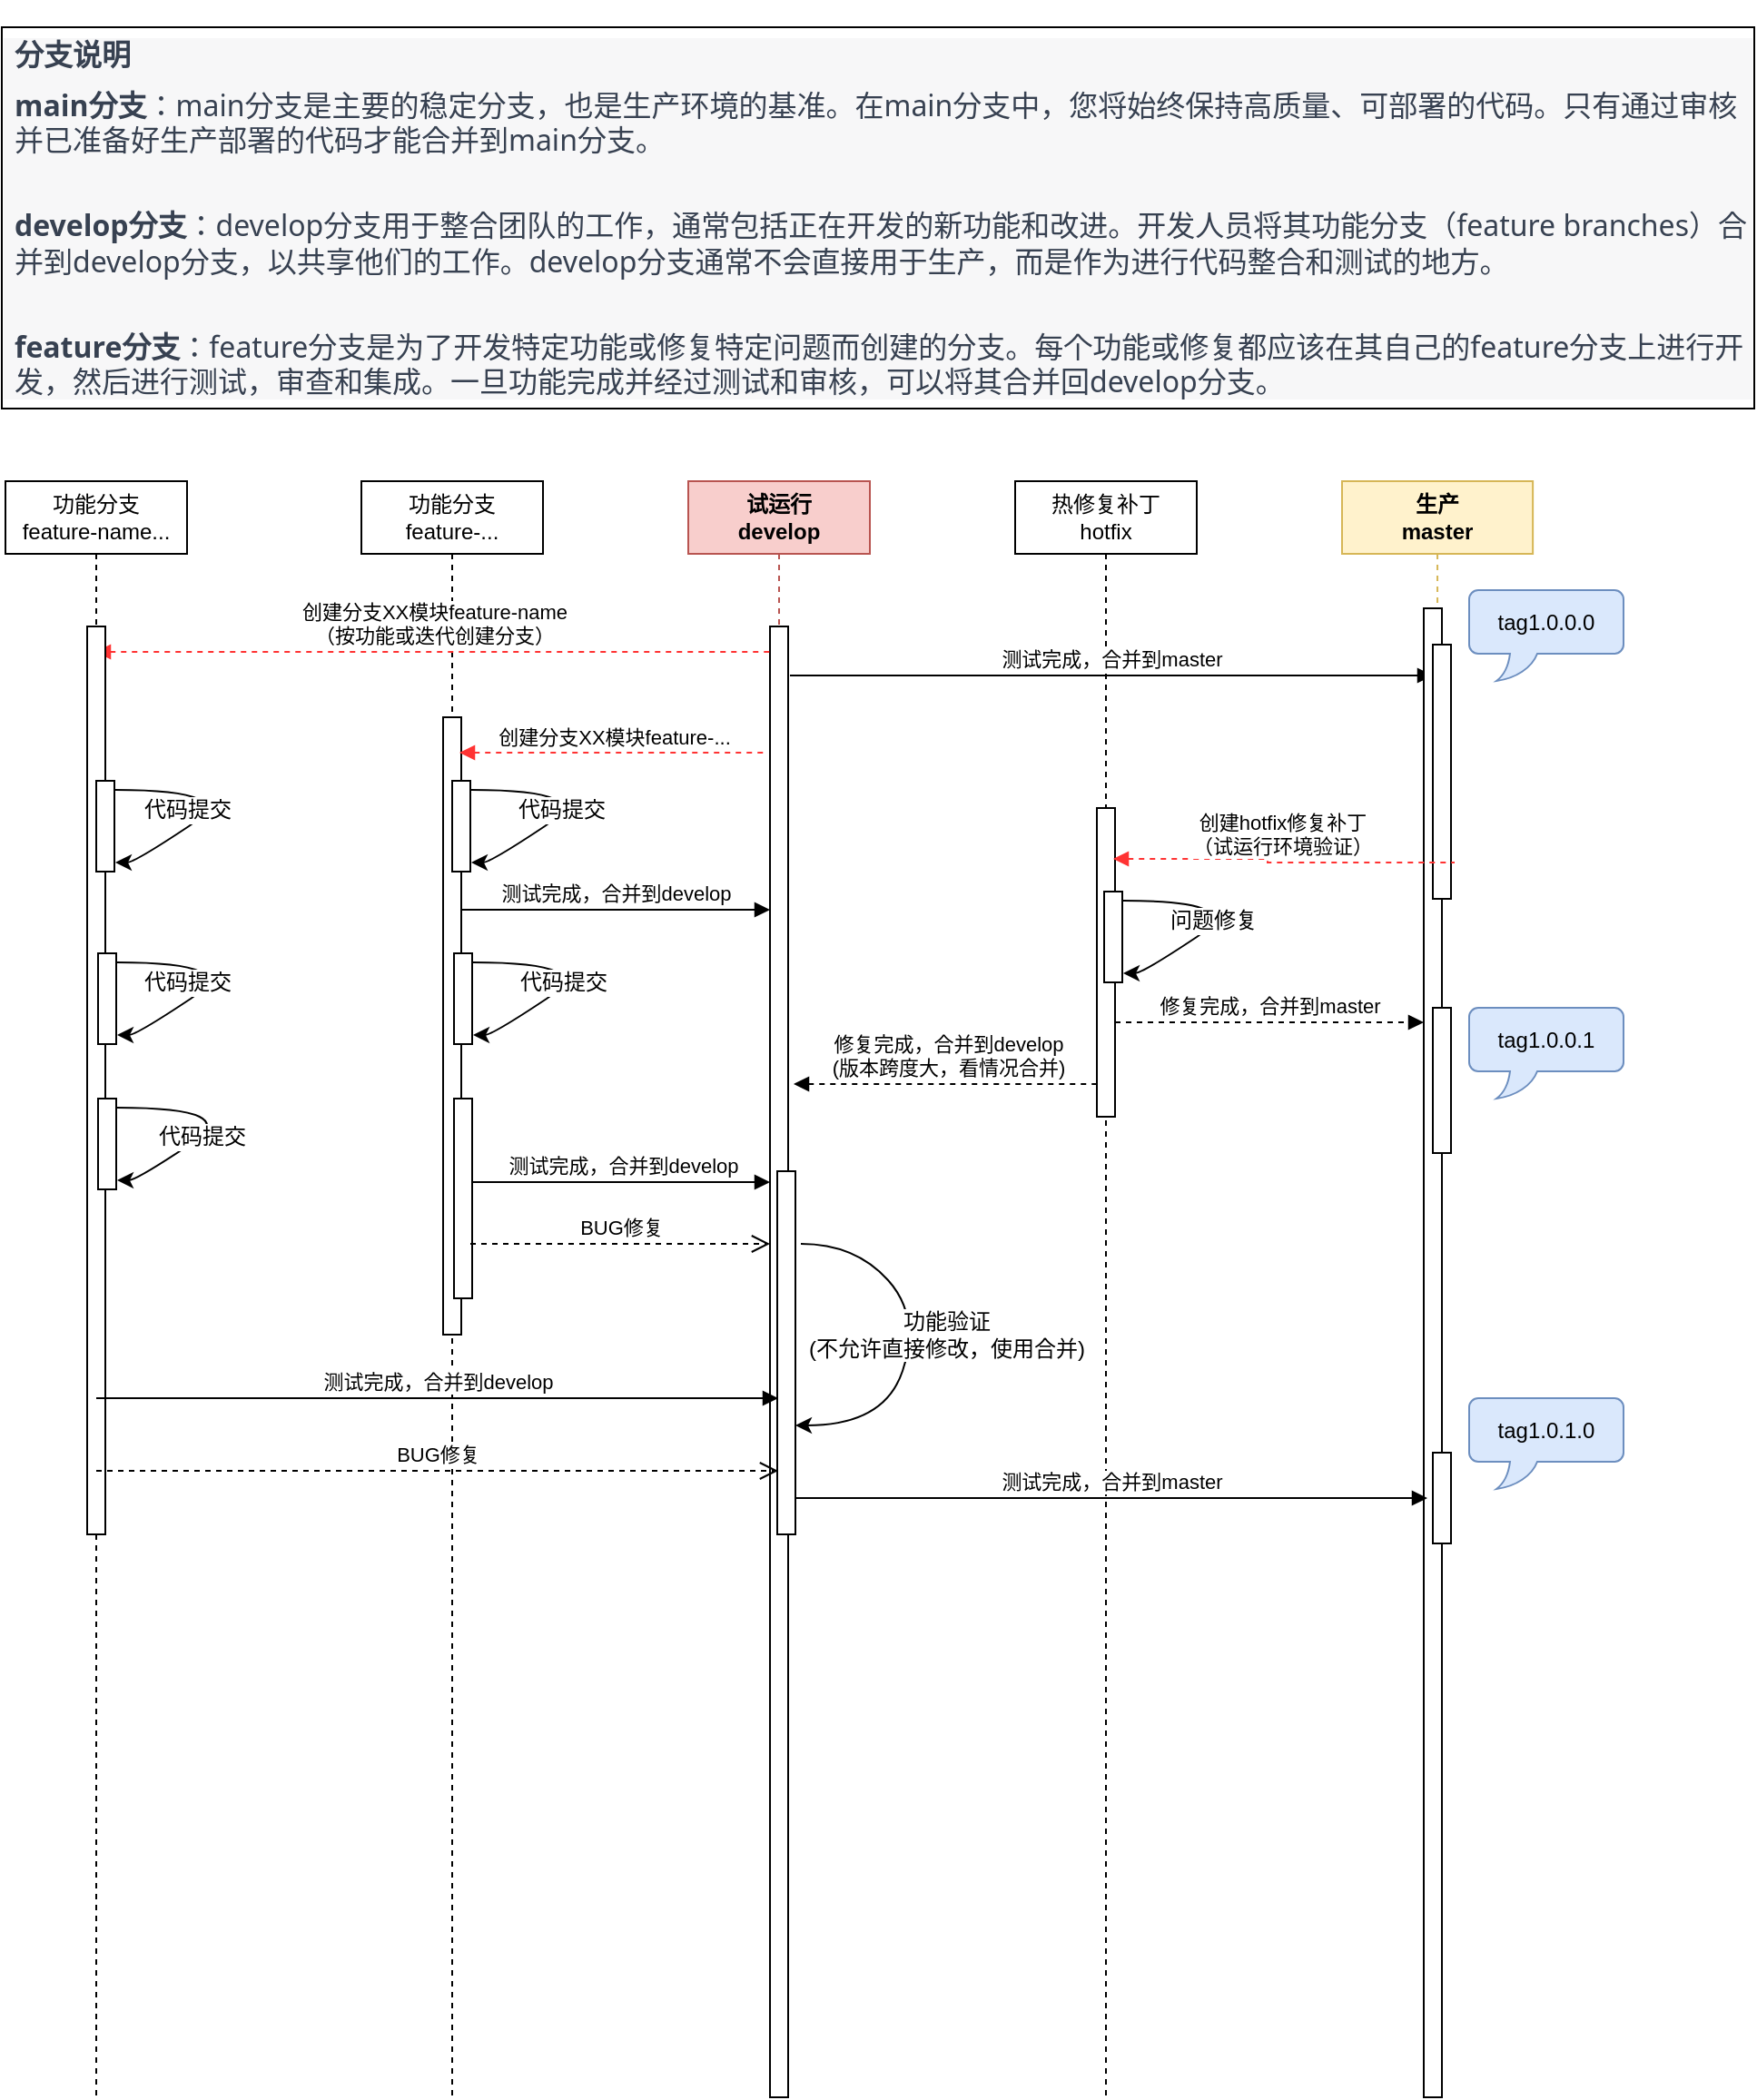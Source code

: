 <mxfile version="21.7.4" type="github">
  <diagram name="第 1 页" id="_E1_B4NnV857_4SNeRNT">
    <mxGraphModel dx="1661" dy="2303" grid="1" gridSize="10" guides="1" tooltips="1" connect="1" arrows="1" fold="1" page="1" pageScale="1" pageWidth="827" pageHeight="1169" math="0" shadow="0">
      <root>
        <mxCell id="0" />
        <mxCell id="1" parent="0" />
        <mxCell id="tiI2DZFde3NhL8ovrC6l-1" value="功能分支&lt;br&gt;feature-..." style="shape=umlLifeline;perimeter=lifelinePerimeter;whiteSpace=wrap;html=1;container=0;dropTarget=0;collapsible=0;recursiveResize=0;outlineConnect=0;portConstraint=eastwest;newEdgeStyle={&quot;edgeStyle&quot;:&quot;elbowEdgeStyle&quot;,&quot;elbow&quot;:&quot;vertical&quot;,&quot;curved&quot;:0,&quot;rounded&quot;:0};" vertex="1" parent="1">
          <mxGeometry x="238" y="40" width="100" height="890" as="geometry" />
        </mxCell>
        <mxCell id="tiI2DZFde3NhL8ovrC6l-11" value="" style="html=1;points=[];perimeter=orthogonalPerimeter;outlineConnect=0;targetShapes=umlLifeline;portConstraint=eastwest;newEdgeStyle={&quot;edgeStyle&quot;:&quot;elbowEdgeStyle&quot;,&quot;elbow&quot;:&quot;vertical&quot;,&quot;curved&quot;:0,&quot;rounded&quot;:0};" vertex="1" parent="tiI2DZFde3NhL8ovrC6l-1">
          <mxGeometry x="45" y="130" width="10" height="340" as="geometry" />
        </mxCell>
        <mxCell id="tiI2DZFde3NhL8ovrC6l-46" value="" style="curved=1;endArrow=classic;html=1;rounded=0;fontFamily=Helvetica;fontSize=12;fontColor=default;" edge="1" parent="tiI2DZFde3NhL8ovrC6l-1">
          <mxGeometry width="50" height="50" relative="1" as="geometry">
            <mxPoint x="61.5" y="265" as="sourcePoint" />
            <mxPoint x="61.5" y="305" as="targetPoint" />
            <Array as="points">
              <mxPoint x="132" y="265" />
              <mxPoint x="72" y="305" />
            </Array>
          </mxGeometry>
        </mxCell>
        <mxCell id="tiI2DZFde3NhL8ovrC6l-47" value="代码提交" style="edgeLabel;html=1;align=center;verticalAlign=middle;resizable=0;points=[];fontSize=12;fontFamily=Helvetica;fontColor=default;" vertex="1" connectable="0" parent="tiI2DZFde3NhL8ovrC6l-46">
          <mxGeometry x="0.221" y="-4" relative="1" as="geometry">
            <mxPoint y="1" as="offset" />
          </mxGeometry>
        </mxCell>
        <mxCell id="tiI2DZFde3NhL8ovrC6l-48" value="" style="html=1;points=[];perimeter=orthogonalPerimeter;outlineConnect=0;targetShapes=umlLifeline;portConstraint=eastwest;newEdgeStyle={&quot;edgeStyle&quot;:&quot;elbowEdgeStyle&quot;,&quot;elbow&quot;:&quot;vertical&quot;,&quot;curved&quot;:0,&quot;rounded&quot;:0};" vertex="1" parent="tiI2DZFde3NhL8ovrC6l-1">
          <mxGeometry x="51" y="260" width="10" height="50" as="geometry" />
        </mxCell>
        <mxCell id="tiI2DZFde3NhL8ovrC6l-54" value="" style="html=1;points=[];perimeter=orthogonalPerimeter;outlineConnect=0;targetShapes=umlLifeline;portConstraint=eastwest;newEdgeStyle={&quot;edgeStyle&quot;:&quot;elbowEdgeStyle&quot;,&quot;elbow&quot;:&quot;vertical&quot;,&quot;curved&quot;:0,&quot;rounded&quot;:0};" vertex="1" parent="tiI2DZFde3NhL8ovrC6l-1">
          <mxGeometry x="51" y="340" width="10" height="110" as="geometry" />
        </mxCell>
        <mxCell id="tiI2DZFde3NhL8ovrC6l-5" value="&lt;b&gt;试运行&lt;br&gt;develop&lt;/b&gt;" style="shape=umlLifeline;perimeter=lifelinePerimeter;whiteSpace=wrap;html=1;container=0;dropTarget=0;collapsible=0;recursiveResize=0;outlineConnect=0;portConstraint=eastwest;newEdgeStyle={&quot;edgeStyle&quot;:&quot;elbowEdgeStyle&quot;,&quot;elbow&quot;:&quot;vertical&quot;,&quot;curved&quot;:0,&quot;rounded&quot;:0};fillColor=#f8cecc;strokeColor=#b85450;" vertex="1" parent="1">
          <mxGeometry x="418" y="40" width="100" height="890" as="geometry" />
        </mxCell>
        <mxCell id="tiI2DZFde3NhL8ovrC6l-6" value="" style="html=1;points=[];perimeter=orthogonalPerimeter;outlineConnect=0;targetShapes=umlLifeline;portConstraint=eastwest;newEdgeStyle={&quot;edgeStyle&quot;:&quot;elbowEdgeStyle&quot;,&quot;elbow&quot;:&quot;vertical&quot;,&quot;curved&quot;:0,&quot;rounded&quot;:0};" vertex="1" parent="tiI2DZFde3NhL8ovrC6l-5">
          <mxGeometry x="45" y="80" width="10" height="810" as="geometry" />
        </mxCell>
        <mxCell id="tiI2DZFde3NhL8ovrC6l-58" value="" style="html=1;points=[];perimeter=orthogonalPerimeter;outlineConnect=0;targetShapes=umlLifeline;portConstraint=eastwest;newEdgeStyle={&quot;edgeStyle&quot;:&quot;elbowEdgeStyle&quot;,&quot;elbow&quot;:&quot;vertical&quot;,&quot;curved&quot;:0,&quot;rounded&quot;:0};" vertex="1" parent="tiI2DZFde3NhL8ovrC6l-5">
          <mxGeometry x="49" y="380" width="10" height="200" as="geometry" />
        </mxCell>
        <mxCell id="tiI2DZFde3NhL8ovrC6l-56" value="" style="curved=1;endArrow=classic;html=1;rounded=0;fontFamily=Helvetica;fontSize=12;fontColor=default;" edge="1" parent="tiI2DZFde3NhL8ovrC6l-5" target="tiI2DZFde3NhL8ovrC6l-58">
          <mxGeometry width="50" height="50" relative="1" as="geometry">
            <mxPoint x="62" y="420" as="sourcePoint" />
            <mxPoint x="57.5" y="520" as="targetPoint" />
            <Array as="points">
              <mxPoint x="92" y="420" />
              <mxPoint x="128" y="460" />
              <mxPoint x="108" y="520" />
            </Array>
          </mxGeometry>
        </mxCell>
        <mxCell id="tiI2DZFde3NhL8ovrC6l-57" value="功能验证&lt;br&gt;(不允许直接修改，使用合并)" style="edgeLabel;html=1;align=center;verticalAlign=middle;resizable=0;points=[];fontSize=12;fontFamily=Helvetica;fontColor=default;" vertex="1" connectable="0" parent="tiI2DZFde3NhL8ovrC6l-56">
          <mxGeometry x="0.221" y="-4" relative="1" as="geometry">
            <mxPoint x="29" y="-23" as="offset" />
          </mxGeometry>
        </mxCell>
        <mxCell id="tiI2DZFde3NhL8ovrC6l-7" value="创建分支XX模块feature-name&lt;br&gt;（按功能或迭代创建分支）" style="html=1;verticalAlign=bottom;endArrow=none;edgeStyle=elbowEdgeStyle;elbow=horizontal;curved=0;rounded=0;startArrow=block;startFill=1;endFill=0;dashed=1;strokeColor=#FF3333;" edge="1" parent="1">
          <mxGeometry relative="1" as="geometry">
            <mxPoint x="91.5" y="134" as="sourcePoint" />
            <Array as="points">
              <mxPoint x="302" y="134" />
            </Array>
            <mxPoint x="463" y="134" as="targetPoint" />
          </mxGeometry>
        </mxCell>
        <mxCell id="tiI2DZFde3NhL8ovrC6l-12" value="创建分支XX模块feature-..." style="html=1;verticalAlign=bottom;endArrow=none;edgeStyle=elbowEdgeStyle;elbow=horizontal;curved=0;rounded=0;startArrow=block;startFill=1;endFill=0;dashed=1;strokeColor=#FF3333;" edge="1" parent="1">
          <mxGeometry relative="1" as="geometry">
            <mxPoint x="292" y="189.5" as="sourcePoint" />
            <Array as="points">
              <mxPoint x="377" y="189.5" />
            </Array>
            <mxPoint x="462" y="189.5" as="targetPoint" />
          </mxGeometry>
        </mxCell>
        <mxCell id="tiI2DZFde3NhL8ovrC6l-13" value="热修复补丁&lt;br&gt;hotfix" style="shape=umlLifeline;perimeter=lifelinePerimeter;whiteSpace=wrap;html=1;container=0;dropTarget=0;collapsible=0;recursiveResize=0;outlineConnect=0;portConstraint=eastwest;newEdgeStyle={&quot;edgeStyle&quot;:&quot;elbowEdgeStyle&quot;,&quot;elbow&quot;:&quot;vertical&quot;,&quot;curved&quot;:0,&quot;rounded&quot;:0};" vertex="1" parent="1">
          <mxGeometry x="598" y="40" width="100" height="890" as="geometry" />
        </mxCell>
        <mxCell id="tiI2DZFde3NhL8ovrC6l-14" value="" style="html=1;points=[];perimeter=orthogonalPerimeter;outlineConnect=0;targetShapes=umlLifeline;portConstraint=eastwest;newEdgeStyle={&quot;edgeStyle&quot;:&quot;elbowEdgeStyle&quot;,&quot;elbow&quot;:&quot;vertical&quot;,&quot;curved&quot;:0,&quot;rounded&quot;:0};" vertex="1" parent="tiI2DZFde3NhL8ovrC6l-13">
          <mxGeometry x="45" y="180" width="10" height="170" as="geometry" />
        </mxCell>
        <mxCell id="tiI2DZFde3NhL8ovrC6l-31" value="" style="curved=1;endArrow=classic;html=1;rounded=0;fontFamily=Helvetica;fontSize=12;fontColor=default;" edge="1" parent="tiI2DZFde3NhL8ovrC6l-13">
          <mxGeometry width="50" height="50" relative="1" as="geometry">
            <mxPoint x="59.5" y="231" as="sourcePoint" />
            <mxPoint x="59.5" y="271" as="targetPoint" />
            <Array as="points">
              <mxPoint x="130" y="231" />
              <mxPoint x="70" y="271" />
            </Array>
          </mxGeometry>
        </mxCell>
        <mxCell id="tiI2DZFde3NhL8ovrC6l-32" value="问题修复" style="edgeLabel;html=1;align=center;verticalAlign=middle;resizable=0;points=[];fontSize=12;fontFamily=Helvetica;fontColor=default;" vertex="1" connectable="0" parent="tiI2DZFde3NhL8ovrC6l-31">
          <mxGeometry x="0.221" y="-4" relative="1" as="geometry">
            <mxPoint y="1" as="offset" />
          </mxGeometry>
        </mxCell>
        <mxCell id="tiI2DZFde3NhL8ovrC6l-33" value="" style="html=1;points=[];perimeter=orthogonalPerimeter;outlineConnect=0;targetShapes=umlLifeline;portConstraint=eastwest;newEdgeStyle={&quot;edgeStyle&quot;:&quot;elbowEdgeStyle&quot;,&quot;elbow&quot;:&quot;vertical&quot;,&quot;curved&quot;:0,&quot;rounded&quot;:0};" vertex="1" parent="tiI2DZFde3NhL8ovrC6l-13">
          <mxGeometry x="49" y="226" width="10" height="50" as="geometry" />
        </mxCell>
        <mxCell id="tiI2DZFde3NhL8ovrC6l-20" value="" style="curved=1;endArrow=classic;html=1;rounded=0;fontFamily=Helvetica;fontSize=12;fontColor=default;" edge="1" parent="1">
          <mxGeometry width="50" height="50" relative="1" as="geometry">
            <mxPoint x="298.5" y="210" as="sourcePoint" />
            <mxPoint x="298.5" y="250" as="targetPoint" />
            <Array as="points">
              <mxPoint x="369" y="210" />
              <mxPoint x="309" y="250" />
            </Array>
          </mxGeometry>
        </mxCell>
        <mxCell id="tiI2DZFde3NhL8ovrC6l-21" value="代码提交" style="edgeLabel;html=1;align=center;verticalAlign=middle;resizable=0;points=[];fontSize=12;fontFamily=Helvetica;fontColor=default;" vertex="1" connectable="0" parent="tiI2DZFde3NhL8ovrC6l-20">
          <mxGeometry x="0.221" y="-4" relative="1" as="geometry">
            <mxPoint y="1" as="offset" />
          </mxGeometry>
        </mxCell>
        <mxCell id="tiI2DZFde3NhL8ovrC6l-22" value="测试完成，合并到develop" style="html=1;verticalAlign=bottom;endArrow=block;edgeStyle=elbowEdgeStyle;elbow=vertical;curved=0;rounded=0;" edge="1" parent="1">
          <mxGeometry relative="1" as="geometry">
            <mxPoint x="293" y="276" as="sourcePoint" />
            <Array as="points">
              <mxPoint x="378" y="276" />
            </Array>
            <mxPoint x="463" y="276" as="targetPoint" />
          </mxGeometry>
        </mxCell>
        <mxCell id="tiI2DZFde3NhL8ovrC6l-26" value="测试完成，合并到master" style="html=1;verticalAlign=bottom;endArrow=block;edgeStyle=elbowEdgeStyle;elbow=vertical;curved=0;rounded=0;" edge="1" parent="1" target="tiI2DZFde3NhL8ovrC6l-40">
          <mxGeometry relative="1" as="geometry">
            <mxPoint x="474" y="147" as="sourcePoint" />
            <Array as="points" />
            <mxPoint x="816.03" y="147" as="targetPoint" />
          </mxGeometry>
        </mxCell>
        <mxCell id="tiI2DZFde3NhL8ovrC6l-27" value="" style="html=1;points=[];perimeter=orthogonalPerimeter;outlineConnect=0;targetShapes=umlLifeline;portConstraint=eastwest;newEdgeStyle={&quot;edgeStyle&quot;:&quot;elbowEdgeStyle&quot;,&quot;elbow&quot;:&quot;vertical&quot;,&quot;curved&quot;:0,&quot;rounded&quot;:0};" vertex="1" parent="1">
          <mxGeometry x="288" y="205" width="10" height="50" as="geometry" />
        </mxCell>
        <mxCell id="tiI2DZFde3NhL8ovrC6l-28" value="&lt;b&gt;生产&lt;br&gt;master&lt;/b&gt;" style="shape=umlLifeline;perimeter=lifelinePerimeter;whiteSpace=wrap;html=1;container=0;dropTarget=0;collapsible=0;recursiveResize=0;outlineConnect=0;portConstraint=eastwest;newEdgeStyle={&quot;edgeStyle&quot;:&quot;elbowEdgeStyle&quot;,&quot;elbow&quot;:&quot;vertical&quot;,&quot;curved&quot;:0,&quot;rounded&quot;:0};fillColor=#fff2cc;strokeColor=#d6b656;" vertex="1" parent="1">
          <mxGeometry x="778" y="40" width="105.06" height="890" as="geometry" />
        </mxCell>
        <mxCell id="tiI2DZFde3NhL8ovrC6l-29" value="" style="html=1;points=[];perimeter=orthogonalPerimeter;outlineConnect=0;targetShapes=umlLifeline;portConstraint=eastwest;newEdgeStyle={&quot;edgeStyle&quot;:&quot;elbowEdgeStyle&quot;,&quot;elbow&quot;:&quot;vertical&quot;,&quot;curved&quot;:0,&quot;rounded&quot;:0};" vertex="1" parent="tiI2DZFde3NhL8ovrC6l-28">
          <mxGeometry x="45" y="70" width="10" height="820" as="geometry" />
        </mxCell>
        <mxCell id="tiI2DZFde3NhL8ovrC6l-37" value="" style="html=1;points=[];perimeter=orthogonalPerimeter;outlineConnect=0;targetShapes=umlLifeline;portConstraint=eastwest;newEdgeStyle={&quot;edgeStyle&quot;:&quot;elbowEdgeStyle&quot;,&quot;elbow&quot;:&quot;vertical&quot;,&quot;curved&quot;:0,&quot;rounded&quot;:0};" vertex="1" parent="tiI2DZFde3NhL8ovrC6l-28">
          <mxGeometry x="50" y="290" width="10" height="80" as="geometry" />
        </mxCell>
        <mxCell id="tiI2DZFde3NhL8ovrC6l-40" value="" style="html=1;points=[];perimeter=orthogonalPerimeter;outlineConnect=0;targetShapes=umlLifeline;portConstraint=eastwest;newEdgeStyle={&quot;edgeStyle&quot;:&quot;elbowEdgeStyle&quot;,&quot;elbow&quot;:&quot;vertical&quot;,&quot;curved&quot;:0,&quot;rounded&quot;:0};" vertex="1" parent="tiI2DZFde3NhL8ovrC6l-28">
          <mxGeometry x="50" y="90" width="10" height="140" as="geometry" />
        </mxCell>
        <mxCell id="tiI2DZFde3NhL8ovrC6l-30" value="创建hotfix修复补丁&lt;br&gt;（试运行环境验证）" style="html=1;verticalAlign=bottom;endArrow=none;edgeStyle=elbowEdgeStyle;elbow=horizontal;curved=0;rounded=0;startArrow=block;startFill=1;endFill=0;dashed=1;strokeColor=#FF3333;entryX=1.2;entryY=0.857;entryDx=0;entryDy=0;entryPerimeter=0;" edge="1" parent="1" target="tiI2DZFde3NhL8ovrC6l-40">
          <mxGeometry relative="1" as="geometry">
            <mxPoint x="652" y="248" as="sourcePoint" />
            <Array as="points">
              <mxPoint x="737" y="248" />
            </Array>
            <mxPoint x="822" y="248" as="targetPoint" />
          </mxGeometry>
        </mxCell>
        <mxCell id="tiI2DZFde3NhL8ovrC6l-34" value="修复完成，合并到master" style="html=1;verticalAlign=bottom;endArrow=block;edgeStyle=elbowEdgeStyle;elbow=vertical;curved=0;rounded=0;dashed=1;" edge="1" parent="1">
          <mxGeometry relative="1" as="geometry">
            <mxPoint x="653" y="338" as="sourcePoint" />
            <Array as="points">
              <mxPoint x="738" y="338" />
            </Array>
            <mxPoint x="823" y="338" as="targetPoint" />
          </mxGeometry>
        </mxCell>
        <mxCell id="tiI2DZFde3NhL8ovrC6l-35" value="修复完成，合并到develop&lt;br&gt;(版本跨度大，看情况合并)" style="html=1;verticalAlign=bottom;endArrow=none;edgeStyle=elbowEdgeStyle;elbow=horizontal;curved=0;rounded=0;startArrow=block;startFill=1;endFill=0;dashed=1;" edge="1" parent="1">
          <mxGeometry relative="1" as="geometry">
            <mxPoint x="476" y="372" as="sourcePoint" />
            <Array as="points">
              <mxPoint x="561" y="372" />
            </Array>
            <mxPoint x="646" y="372" as="targetPoint" />
          </mxGeometry>
        </mxCell>
        <mxCell id="tiI2DZFde3NhL8ovrC6l-44" value="tag1.0.0.1" style="whiteSpace=wrap;html=1;shape=mxgraph.basic.roundRectCallout;dx=30;dy=15;size=5;boundedLbl=1;fontFamily=Helvetica;fontSize=12;fillColor=#dae8fc;strokeColor=#6c8ebf;" vertex="1" parent="1">
          <mxGeometry x="848" y="330" width="85" height="50" as="geometry" />
        </mxCell>
        <mxCell id="tiI2DZFde3NhL8ovrC6l-45" value="tag1.0.0.0" style="whiteSpace=wrap;html=1;shape=mxgraph.basic.roundRectCallout;dx=30;dy=15;size=5;boundedLbl=1;fontFamily=Helvetica;fontSize=12;fillColor=#dae8fc;strokeColor=#6c8ebf;" vertex="1" parent="1">
          <mxGeometry x="848" y="100" width="85" height="50" as="geometry" />
        </mxCell>
        <mxCell id="tiI2DZFde3NhL8ovrC6l-55" value="测试完成，合并到develop" style="html=1;verticalAlign=bottom;endArrow=block;edgeStyle=elbowEdgeStyle;elbow=vertical;curved=0;rounded=0;" edge="1" parent="1" source="tiI2DZFde3NhL8ovrC6l-54">
          <mxGeometry relative="1" as="geometry">
            <mxPoint x="320" y="430" as="sourcePoint" />
            <Array as="points">
              <mxPoint x="300" y="426" />
            </Array>
            <mxPoint x="463" y="425.5" as="targetPoint" />
          </mxGeometry>
        </mxCell>
        <mxCell id="tiI2DZFde3NhL8ovrC6l-62" value="测试完成，合并到master" style="html=1;verticalAlign=bottom;endArrow=block;edgeStyle=elbowEdgeStyle;elbow=vertical;curved=0;rounded=0;" edge="1" parent="1" source="tiI2DZFde3NhL8ovrC6l-58">
          <mxGeometry relative="1" as="geometry">
            <mxPoint x="488" y="600" as="sourcePoint" />
            <Array as="points" />
            <mxPoint x="825" y="600" as="targetPoint" />
          </mxGeometry>
        </mxCell>
        <mxCell id="tiI2DZFde3NhL8ovrC6l-63" value="" style="html=1;points=[];perimeter=orthogonalPerimeter;outlineConnect=0;targetShapes=umlLifeline;portConstraint=eastwest;newEdgeStyle={&quot;edgeStyle&quot;:&quot;elbowEdgeStyle&quot;,&quot;elbow&quot;:&quot;vertical&quot;,&quot;curved&quot;:0,&quot;rounded&quot;:0};" vertex="1" parent="1">
          <mxGeometry x="828" y="575" width="10" height="50" as="geometry" />
        </mxCell>
        <mxCell id="tiI2DZFde3NhL8ovrC6l-64" value="tag1.0.1.0" style="whiteSpace=wrap;html=1;shape=mxgraph.basic.roundRectCallout;dx=30;dy=15;size=5;boundedLbl=1;fontFamily=Helvetica;fontSize=12;fillColor=#dae8fc;strokeColor=#6c8ebf;" vertex="1" parent="1">
          <mxGeometry x="848" y="545" width="85" height="50" as="geometry" />
        </mxCell>
        <mxCell id="tiI2DZFde3NhL8ovrC6l-65" value="功能分支&lt;br&gt;feature-name..." style="shape=umlLifeline;perimeter=lifelinePerimeter;whiteSpace=wrap;html=1;container=0;dropTarget=0;collapsible=0;recursiveResize=0;outlineConnect=0;portConstraint=eastwest;newEdgeStyle={&quot;edgeStyle&quot;:&quot;elbowEdgeStyle&quot;,&quot;elbow&quot;:&quot;vertical&quot;,&quot;curved&quot;:0,&quot;rounded&quot;:0};" vertex="1" parent="1">
          <mxGeometry x="42" y="40" width="100" height="890" as="geometry" />
        </mxCell>
        <mxCell id="tiI2DZFde3NhL8ovrC6l-67" value="" style="html=1;points=[];perimeter=orthogonalPerimeter;outlineConnect=0;targetShapes=umlLifeline;portConstraint=eastwest;newEdgeStyle={&quot;edgeStyle&quot;:&quot;elbowEdgeStyle&quot;,&quot;elbow&quot;:&quot;vertical&quot;,&quot;curved&quot;:0,&quot;rounded&quot;:0};" vertex="1" parent="tiI2DZFde3NhL8ovrC6l-65">
          <mxGeometry x="45" y="80" width="10" height="500" as="geometry" />
        </mxCell>
        <mxCell id="tiI2DZFde3NhL8ovrC6l-68" value="" style="curved=1;endArrow=classic;html=1;rounded=0;fontFamily=Helvetica;fontSize=12;fontColor=default;" edge="1" parent="tiI2DZFde3NhL8ovrC6l-65">
          <mxGeometry width="50" height="50" relative="1" as="geometry">
            <mxPoint x="61.5" y="265" as="sourcePoint" />
            <mxPoint x="61.5" y="305" as="targetPoint" />
            <Array as="points">
              <mxPoint x="132" y="265" />
              <mxPoint x="72" y="305" />
            </Array>
          </mxGeometry>
        </mxCell>
        <mxCell id="tiI2DZFde3NhL8ovrC6l-69" value="代码提交" style="edgeLabel;html=1;align=center;verticalAlign=middle;resizable=0;points=[];fontSize=12;fontFamily=Helvetica;fontColor=default;" vertex="1" connectable="0" parent="tiI2DZFde3NhL8ovrC6l-68">
          <mxGeometry x="0.221" y="-4" relative="1" as="geometry">
            <mxPoint x="-11" y="1" as="offset" />
          </mxGeometry>
        </mxCell>
        <mxCell id="tiI2DZFde3NhL8ovrC6l-70" value="" style="html=1;points=[];perimeter=orthogonalPerimeter;outlineConnect=0;targetShapes=umlLifeline;portConstraint=eastwest;newEdgeStyle={&quot;edgeStyle&quot;:&quot;elbowEdgeStyle&quot;,&quot;elbow&quot;:&quot;vertical&quot;,&quot;curved&quot;:0,&quot;rounded&quot;:0};" vertex="1" parent="tiI2DZFde3NhL8ovrC6l-65">
          <mxGeometry x="51" y="260" width="10" height="50" as="geometry" />
        </mxCell>
        <mxCell id="tiI2DZFde3NhL8ovrC6l-71" value="" style="curved=1;endArrow=classic;html=1;rounded=0;fontFamily=Helvetica;fontSize=12;fontColor=default;" edge="1" parent="tiI2DZFde3NhL8ovrC6l-65">
          <mxGeometry width="50" height="50" relative="1" as="geometry">
            <mxPoint x="61.5" y="345" as="sourcePoint" />
            <mxPoint x="61.5" y="385" as="targetPoint" />
            <Array as="points">
              <mxPoint x="132" y="345" />
              <mxPoint x="72" y="385" />
            </Array>
          </mxGeometry>
        </mxCell>
        <mxCell id="tiI2DZFde3NhL8ovrC6l-72" value="代码提交" style="edgeLabel;html=1;align=center;verticalAlign=middle;resizable=0;points=[];fontSize=12;fontFamily=Helvetica;fontColor=default;" vertex="1" connectable="0" parent="tiI2DZFde3NhL8ovrC6l-71">
          <mxGeometry x="0.221" y="-4" relative="1" as="geometry">
            <mxPoint x="-3" y="6" as="offset" />
          </mxGeometry>
        </mxCell>
        <mxCell id="tiI2DZFde3NhL8ovrC6l-73" value="" style="html=1;points=[];perimeter=orthogonalPerimeter;outlineConnect=0;targetShapes=umlLifeline;portConstraint=eastwest;newEdgeStyle={&quot;edgeStyle&quot;:&quot;elbowEdgeStyle&quot;,&quot;elbow&quot;:&quot;vertical&quot;,&quot;curved&quot;:0,&quot;rounded&quot;:0};" vertex="1" parent="tiI2DZFde3NhL8ovrC6l-65">
          <mxGeometry x="51" y="340" width="10" height="50" as="geometry" />
        </mxCell>
        <mxCell id="tiI2DZFde3NhL8ovrC6l-74" value="" style="curved=1;endArrow=classic;html=1;rounded=0;fontFamily=Helvetica;fontSize=12;fontColor=default;" edge="1" parent="1">
          <mxGeometry width="50" height="50" relative="1" as="geometry">
            <mxPoint x="102.5" y="210" as="sourcePoint" />
            <mxPoint x="102.5" y="250" as="targetPoint" />
            <Array as="points">
              <mxPoint x="173" y="210" />
              <mxPoint x="113" y="250" />
            </Array>
          </mxGeometry>
        </mxCell>
        <mxCell id="tiI2DZFde3NhL8ovrC6l-75" value="代码提交" style="edgeLabel;html=1;align=center;verticalAlign=middle;resizable=0;points=[];fontSize=12;fontFamily=Helvetica;fontColor=default;" vertex="1" connectable="0" parent="tiI2DZFde3NhL8ovrC6l-74">
          <mxGeometry x="0.221" y="-4" relative="1" as="geometry">
            <mxPoint x="-10" y="1" as="offset" />
          </mxGeometry>
        </mxCell>
        <mxCell id="tiI2DZFde3NhL8ovrC6l-77" value="" style="html=1;points=[];perimeter=orthogonalPerimeter;outlineConnect=0;targetShapes=umlLifeline;portConstraint=eastwest;newEdgeStyle={&quot;edgeStyle&quot;:&quot;elbowEdgeStyle&quot;,&quot;elbow&quot;:&quot;vertical&quot;,&quot;curved&quot;:0,&quot;rounded&quot;:0};" vertex="1" parent="1">
          <mxGeometry x="92" y="205" width="10" height="50" as="geometry" />
        </mxCell>
        <mxCell id="tiI2DZFde3NhL8ovrC6l-78" value="测试完成，合并到develop" style="html=1;verticalAlign=bottom;endArrow=block;edgeStyle=elbowEdgeStyle;elbow=vertical;curved=0;rounded=0;" edge="1" parent="1" source="tiI2DZFde3NhL8ovrC6l-65" target="tiI2DZFde3NhL8ovrC6l-5">
          <mxGeometry relative="1" as="geometry">
            <mxPoint x="92" y="545" as="sourcePoint" />
            <Array as="points">
              <mxPoint x="177" y="545" />
            </Array>
            <mxPoint x="467.5" y="545" as="targetPoint" />
          </mxGeometry>
        </mxCell>
        <mxCell id="tiI2DZFde3NhL8ovrC6l-80" value="BUG修复" style="html=1;verticalAlign=bottom;endArrow=open;dashed=1;endSize=8;edgeStyle=elbowEdgeStyle;elbow=vertical;curved=0;rounded=0;" edge="1" parent="1">
          <mxGeometry relative="1" as="geometry">
            <mxPoint x="463" y="460" as="targetPoint" />
            <Array as="points">
              <mxPoint x="378" y="460" />
            </Array>
            <mxPoint x="298" y="460" as="sourcePoint" />
          </mxGeometry>
        </mxCell>
        <mxCell id="tiI2DZFde3NhL8ovrC6l-81" value="BUG修复" style="html=1;verticalAlign=bottom;endArrow=open;dashed=1;endSize=8;edgeStyle=elbowEdgeStyle;elbow=vertical;curved=0;rounded=0;" edge="1" parent="1" target="tiI2DZFde3NhL8ovrC6l-5">
          <mxGeometry relative="1" as="geometry">
            <mxPoint x="257" y="585" as="targetPoint" />
            <Array as="points">
              <mxPoint x="172" y="585" />
            </Array>
            <mxPoint x="92" y="585" as="sourcePoint" />
          </mxGeometry>
        </mxCell>
        <UserObject label="&lt;ol style=&quot;border: 0px solid rgb(217, 217, 227); box-sizing: border-box; --tw-border-spacing-x: 0; --tw-border-spacing-y: 0; --tw-translate-x: 0; --tw-translate-y: 0; --tw-rotate: 0; --tw-skew-x: 0; --tw-skew-y: 0; --tw-scale-x: 1; --tw-scale-y: 1; --tw-pan-x: ; --tw-pan-y: ; --tw-pinch-zoom: ; --tw-scroll-snap-strictness: proximity; --tw-gradient-from-position: ; --tw-gradient-via-position: ; --tw-gradient-to-position: ; --tw-ordinal: ; --tw-slashed-zero: ; --tw-numeric-figure: ; --tw-numeric-spacing: ; --tw-numeric-fraction: ; --tw-ring-inset: ; --tw-ring-offset-width: 0px; --tw-ring-offset-color: #fff; --tw-ring-color: rgba(69,89,164,.5); --tw-ring-offset-shadow: 0 0 transparent; --tw-ring-shadow: 0 0 transparent; --tw-shadow: 0 0 transparent; --tw-shadow-colored: 0 0 transparent; --tw-blur: ; --tw-brightness: ; --tw-contrast: ; --tw-grayscale: ; --tw-hue-rotate: ; --tw-invert: ; --tw-saturate: ; --tw-sepia: ; --tw-drop-shadow: ; --tw-backdrop-blur: ; --tw-backdrop-brightness: ; --tw-backdrop-contrast: ; --tw-backdrop-grayscale: ; --tw-backdrop-hue-rotate: ; --tw-backdrop-invert: ; --tw-backdrop-opacity: ; --tw-backdrop-saturate: ; --tw-backdrop-sepia: ; list-style: none; margin: 1.25em 0px; padding: 0px; counter-reset: list-number 0; display: flex; flex-direction: column; color: rgb(55, 65, 81); font-family: Söhne, ui-sans-serif, system-ui, -apple-system, &amp;quot;Segoe UI&amp;quot;, Roboto, Ubuntu, Cantarell, &amp;quot;Noto Sans&amp;quot;, sans-serif, &amp;quot;Helvetica Neue&amp;quot;, Arial, &amp;quot;Apple Color Emoji&amp;quot;, &amp;quot;Segoe UI Emoji&amp;quot;, &amp;quot;Segoe UI Symbol&amp;quot;, &amp;quot;Noto Color Emoji&amp;quot;; font-size: 16px; text-align: start; background-color: rgb(247, 247, 248);&quot;&gt;&lt;li style=&quot;border: 0px solid rgb(217, 217, 227); box-sizing: border-box; --tw-border-spacing-x: 0; --tw-border-spacing-y: 0; --tw-translate-x: 0; --tw-translate-y: 0; --tw-rotate: 0; --tw-skew-x: 0; --tw-skew-y: 0; --tw-scale-x: 1; --tw-scale-y: 1; --tw-pan-x: ; --tw-pan-y: ; --tw-pinch-zoom: ; --tw-scroll-snap-strictness: proximity; --tw-gradient-from-position: ; --tw-gradient-via-position: ; --tw-gradient-to-position: ; --tw-ordinal: ; --tw-slashed-zero: ; --tw-numeric-figure: ; --tw-numeric-spacing: ; --tw-numeric-fraction: ; --tw-ring-inset: ; --tw-ring-offset-width: 0px; --tw-ring-offset-color: #fff; --tw-ring-color: rgba(69,89,164,.5); --tw-ring-offset-shadow: 0 0 transparent; --tw-ring-shadow: 0 0 transparent; --tw-shadow: 0 0 transparent; --tw-shadow-colored: 0 0 transparent; --tw-blur: ; --tw-brightness: ; --tw-contrast: ; --tw-grayscale: ; --tw-hue-rotate: ; --tw-invert: ; --tw-saturate: ; --tw-sepia: ; --tw-drop-shadow: ; --tw-backdrop-blur: ; --tw-backdrop-brightness: ; --tw-backdrop-contrast: ; --tw-backdrop-grayscale: ; --tw-backdrop-hue-rotate: ; --tw-backdrop-invert: ; --tw-backdrop-opacity: ; --tw-backdrop-saturate: ; --tw-backdrop-sepia: ; margin-bottom: 0px; margin-top: 0px; padding-left: 0.375em; counter-increment: list-number 1; display: block; min-height: 28px;&quot;&gt;&lt;p style=&quot;border: 0px solid rgb(217, 217, 227); box-sizing: border-box; --tw-border-spacing-x: 0; --tw-border-spacing-y: 0; --tw-translate-x: 0; --tw-translate-y: 0; --tw-rotate: 0; --tw-skew-x: 0; --tw-skew-y: 0; --tw-scale-x: 1; --tw-scale-y: 1; --tw-pan-x: ; --tw-pan-y: ; --tw-pinch-zoom: ; --tw-scroll-snap-strictness: proximity; --tw-gradient-from-position: ; --tw-gradient-via-position: ; --tw-gradient-to-position: ; --tw-ordinal: ; --tw-slashed-zero: ; --tw-numeric-figure: ; --tw-numeric-spacing: ; --tw-numeric-fraction: ; --tw-ring-inset: ; --tw-ring-offset-width: 0px; --tw-ring-offset-color: #fff; --tw-ring-color: rgba(69,89,164,.5); --tw-ring-offset-shadow: 0 0 transparent; --tw-ring-shadow: 0 0 transparent; --tw-shadow: 0 0 transparent; --tw-shadow-colored: 0 0 transparent; --tw-blur: ; --tw-brightness: ; --tw-contrast: ; --tw-grayscale: ; --tw-hue-rotate: ; --tw-invert: ; --tw-saturate: ; --tw-sepia: ; --tw-drop-shadow: ; --tw-backdrop-blur: ; --tw-backdrop-brightness: ; --tw-backdrop-contrast: ; --tw-backdrop-grayscale: ; --tw-backdrop-hue-rotate: ; --tw-backdrop-invert: ; --tw-backdrop-opacity: ; --tw-backdrop-saturate: ; --tw-backdrop-sepia: ; margin: 0px;&quot;&gt;&lt;b style=&quot;border-color: var(--border-color);&quot;&gt;分支说明&lt;/b&gt;&lt;/p&gt;&lt;/li&gt;&lt;li style=&quot;border: 0px solid rgb(217, 217, 227); box-sizing: border-box; --tw-border-spacing-x: 0; --tw-border-spacing-y: 0; --tw-translate-x: 0; --tw-translate-y: 0; --tw-rotate: 0; --tw-skew-x: 0; --tw-skew-y: 0; --tw-scale-x: 1; --tw-scale-y: 1; --tw-pan-x: ; --tw-pan-y: ; --tw-pinch-zoom: ; --tw-scroll-snap-strictness: proximity; --tw-gradient-from-position: ; --tw-gradient-via-position: ; --tw-gradient-to-position: ; --tw-ordinal: ; --tw-slashed-zero: ; --tw-numeric-figure: ; --tw-numeric-spacing: ; --tw-numeric-fraction: ; --tw-ring-inset: ; --tw-ring-offset-width: 0px; --tw-ring-offset-color: #fff; --tw-ring-color: rgba(69,89,164,.5); --tw-ring-offset-shadow: 0 0 transparent; --tw-ring-shadow: 0 0 transparent; --tw-shadow: 0 0 transparent; --tw-shadow-colored: 0 0 transparent; --tw-blur: ; --tw-brightness: ; --tw-contrast: ; --tw-grayscale: ; --tw-hue-rotate: ; --tw-invert: ; --tw-saturate: ; --tw-sepia: ; --tw-drop-shadow: ; --tw-backdrop-blur: ; --tw-backdrop-brightness: ; --tw-backdrop-contrast: ; --tw-backdrop-grayscale: ; --tw-backdrop-hue-rotate: ; --tw-backdrop-invert: ; --tw-backdrop-opacity: ; --tw-backdrop-saturate: ; --tw-backdrop-sepia: ; margin-bottom: 0px; margin-top: 0px; padding-left: 0.375em; counter-increment: list-number 1; display: block; min-height: 28px;&quot;&gt;&lt;p style=&quot;border: 0px solid rgb(217, 217, 227); box-sizing: border-box; --tw-border-spacing-x: 0; --tw-border-spacing-y: 0; --tw-translate-x: 0; --tw-translate-y: 0; --tw-rotate: 0; --tw-skew-x: 0; --tw-skew-y: 0; --tw-scale-x: 1; --tw-scale-y: 1; --tw-pan-x: ; --tw-pan-y: ; --tw-pinch-zoom: ; --tw-scroll-snap-strictness: proximity; --tw-gradient-from-position: ; --tw-gradient-via-position: ; --tw-gradient-to-position: ; --tw-ordinal: ; --tw-slashed-zero: ; --tw-numeric-figure: ; --tw-numeric-spacing: ; --tw-numeric-fraction: ; --tw-ring-inset: ; --tw-ring-offset-width: 0px; --tw-ring-offset-color: #fff; --tw-ring-color: rgba(69,89,164,.5); --tw-ring-offset-shadow: 0 0 transparent; --tw-ring-shadow: 0 0 transparent; --tw-shadow: 0 0 transparent; --tw-shadow-colored: 0 0 transparent; --tw-blur: ; --tw-brightness: ; --tw-contrast: ; --tw-grayscale: ; --tw-hue-rotate: ; --tw-invert: ; --tw-saturate: ; --tw-sepia: ; --tw-drop-shadow: ; --tw-backdrop-blur: ; --tw-backdrop-brightness: ; --tw-backdrop-contrast: ; --tw-backdrop-grayscale: ; --tw-backdrop-hue-rotate: ; --tw-backdrop-invert: ; --tw-backdrop-opacity: ; --tw-backdrop-saturate: ; --tw-backdrop-sepia: ; margin: 0px;&quot;&gt;&lt;b style=&quot;border-color: var(--border-color);&quot;&gt;main分支&lt;/b&gt;：main分支是主要的稳定分支，也是生产环境的基准。在main分支中，您将始终保持高质量、可部署的代码。只有通过审核并已准备好生产部署的代码才能合并到main分支。&lt;/p&gt;&lt;/li&gt;&lt;li style=&quot;border: 0px solid rgb(217, 217, 227); box-sizing: border-box; --tw-border-spacing-x: 0; --tw-border-spacing-y: 0; --tw-translate-x: 0; --tw-translate-y: 0; --tw-rotate: 0; --tw-skew-x: 0; --tw-skew-y: 0; --tw-scale-x: 1; --tw-scale-y: 1; --tw-pan-x: ; --tw-pan-y: ; --tw-pinch-zoom: ; --tw-scroll-snap-strictness: proximity; --tw-gradient-from-position: ; --tw-gradient-via-position: ; --tw-gradient-to-position: ; --tw-ordinal: ; --tw-slashed-zero: ; --tw-numeric-figure: ; --tw-numeric-spacing: ; --tw-numeric-fraction: ; --tw-ring-inset: ; --tw-ring-offset-width: 0px; --tw-ring-offset-color: #fff; --tw-ring-color: rgba(69,89,164,.5); --tw-ring-offset-shadow: 0 0 transparent; --tw-ring-shadow: 0 0 transparent; --tw-shadow: 0 0 transparent; --tw-shadow-colored: 0 0 transparent; --tw-blur: ; --tw-brightness: ; --tw-contrast: ; --tw-grayscale: ; --tw-hue-rotate: ; --tw-invert: ; --tw-saturate: ; --tw-sepia: ; --tw-drop-shadow: ; --tw-backdrop-blur: ; --tw-backdrop-brightness: ; --tw-backdrop-contrast: ; --tw-backdrop-grayscale: ; --tw-backdrop-hue-rotate: ; --tw-backdrop-invert: ; --tw-backdrop-opacity: ; --tw-backdrop-saturate: ; --tw-backdrop-sepia: ; margin-bottom: 0px; margin-top: 0px; padding-left: 0.375em; counter-increment: list-number 1; display: block; min-height: 28px;&quot;&gt;&lt;p style=&quot;border: 0px solid rgb(217, 217, 227); box-sizing: border-box; --tw-border-spacing-x: 0; --tw-border-spacing-y: 0; --tw-translate-x: 0; --tw-translate-y: 0; --tw-rotate: 0; --tw-skew-x: 0; --tw-skew-y: 0; --tw-scale-x: 1; --tw-scale-y: 1; --tw-pan-x: ; --tw-pan-y: ; --tw-pinch-zoom: ; --tw-scroll-snap-strictness: proximity; --tw-gradient-from-position: ; --tw-gradient-via-position: ; --tw-gradient-to-position: ; --tw-ordinal: ; --tw-slashed-zero: ; --tw-numeric-figure: ; --tw-numeric-spacing: ; --tw-numeric-fraction: ; --tw-ring-inset: ; --tw-ring-offset-width: 0px; --tw-ring-offset-color: #fff; --tw-ring-color: rgba(69,89,164,.5); --tw-ring-offset-shadow: 0 0 transparent; --tw-ring-shadow: 0 0 transparent; --tw-shadow: 0 0 transparent; --tw-shadow-colored: 0 0 transparent; --tw-blur: ; --tw-brightness: ; --tw-contrast: ; --tw-grayscale: ; --tw-hue-rotate: ; --tw-invert: ; --tw-saturate: ; --tw-sepia: ; --tw-drop-shadow: ; --tw-backdrop-blur: ; --tw-backdrop-brightness: ; --tw-backdrop-contrast: ; --tw-backdrop-grayscale: ; --tw-backdrop-hue-rotate: ; --tw-backdrop-invert: ; --tw-backdrop-opacity: ; --tw-backdrop-saturate: ; --tw-backdrop-sepia: ; margin: 0px;&quot;&gt;&lt;br&gt;&lt;/p&gt;&lt;/li&gt;&lt;li style=&quot;border: 0px solid rgb(217, 217, 227); box-sizing: border-box; --tw-border-spacing-x: 0; --tw-border-spacing-y: 0; --tw-translate-x: 0; --tw-translate-y: 0; --tw-rotate: 0; --tw-skew-x: 0; --tw-skew-y: 0; --tw-scale-x: 1; --tw-scale-y: 1; --tw-pan-x: ; --tw-pan-y: ; --tw-pinch-zoom: ; --tw-scroll-snap-strictness: proximity; --tw-gradient-from-position: ; --tw-gradient-via-position: ; --tw-gradient-to-position: ; --tw-ordinal: ; --tw-slashed-zero: ; --tw-numeric-figure: ; --tw-numeric-spacing: ; --tw-numeric-fraction: ; --tw-ring-inset: ; --tw-ring-offset-width: 0px; --tw-ring-offset-color: #fff; --tw-ring-color: rgba(69,89,164,.5); --tw-ring-offset-shadow: 0 0 transparent; --tw-ring-shadow: 0 0 transparent; --tw-shadow: 0 0 transparent; --tw-shadow-colored: 0 0 transparent; --tw-blur: ; --tw-brightness: ; --tw-contrast: ; --tw-grayscale: ; --tw-hue-rotate: ; --tw-invert: ; --tw-saturate: ; --tw-sepia: ; --tw-drop-shadow: ; --tw-backdrop-blur: ; --tw-backdrop-brightness: ; --tw-backdrop-contrast: ; --tw-backdrop-grayscale: ; --tw-backdrop-hue-rotate: ; --tw-backdrop-invert: ; --tw-backdrop-opacity: ; --tw-backdrop-saturate: ; --tw-backdrop-sepia: ; margin-bottom: 0px; margin-top: 0px; padding-left: 0.375em; counter-increment: list-number 1; display: block; min-height: 28px;&quot;&gt;&lt;p style=&quot;border: 0px solid rgb(217, 217, 227); box-sizing: border-box; --tw-border-spacing-x: 0; --tw-border-spacing-y: 0; --tw-translate-x: 0; --tw-translate-y: 0; --tw-rotate: 0; --tw-skew-x: 0; --tw-skew-y: 0; --tw-scale-x: 1; --tw-scale-y: 1; --tw-pan-x: ; --tw-pan-y: ; --tw-pinch-zoom: ; --tw-scroll-snap-strictness: proximity; --tw-gradient-from-position: ; --tw-gradient-via-position: ; --tw-gradient-to-position: ; --tw-ordinal: ; --tw-slashed-zero: ; --tw-numeric-figure: ; --tw-numeric-spacing: ; --tw-numeric-fraction: ; --tw-ring-inset: ; --tw-ring-offset-width: 0px; --tw-ring-offset-color: #fff; --tw-ring-color: rgba(69,89,164,.5); --tw-ring-offset-shadow: 0 0 transparent; --tw-ring-shadow: 0 0 transparent; --tw-shadow: 0 0 transparent; --tw-shadow-colored: 0 0 transparent; --tw-blur: ; --tw-brightness: ; --tw-contrast: ; --tw-grayscale: ; --tw-hue-rotate: ; --tw-invert: ; --tw-saturate: ; --tw-sepia: ; --tw-drop-shadow: ; --tw-backdrop-blur: ; --tw-backdrop-brightness: ; --tw-backdrop-contrast: ; --tw-backdrop-grayscale: ; --tw-backdrop-hue-rotate: ; --tw-backdrop-invert: ; --tw-backdrop-opacity: ; --tw-backdrop-saturate: ; --tw-backdrop-sepia: ; margin: 0px;&quot;&gt;&lt;b&gt;develop分支&lt;/b&gt;：develop分支用于整合团队的工作，通常包括正在开发的新功能和改进。开发人员将其功能分支（feature branches）合并到develop分支，以共享他们的工作。develop分支通常不会直接用于生产，而是作为进行代码整合和测试的地方。&lt;/p&gt;&lt;/li&gt;&lt;li style=&quot;border: 0px solid rgb(217, 217, 227); box-sizing: border-box; --tw-border-spacing-x: 0; --tw-border-spacing-y: 0; --tw-translate-x: 0; --tw-translate-y: 0; --tw-rotate: 0; --tw-skew-x: 0; --tw-skew-y: 0; --tw-scale-x: 1; --tw-scale-y: 1; --tw-pan-x: ; --tw-pan-y: ; --tw-pinch-zoom: ; --tw-scroll-snap-strictness: proximity; --tw-gradient-from-position: ; --tw-gradient-via-position: ; --tw-gradient-to-position: ; --tw-ordinal: ; --tw-slashed-zero: ; --tw-numeric-figure: ; --tw-numeric-spacing: ; --tw-numeric-fraction: ; --tw-ring-inset: ; --tw-ring-offset-width: 0px; --tw-ring-offset-color: #fff; --tw-ring-color: rgba(69,89,164,.5); --tw-ring-offset-shadow: 0 0 transparent; --tw-ring-shadow: 0 0 transparent; --tw-shadow: 0 0 transparent; --tw-shadow-colored: 0 0 transparent; --tw-blur: ; --tw-brightness: ; --tw-contrast: ; --tw-grayscale: ; --tw-hue-rotate: ; --tw-invert: ; --tw-saturate: ; --tw-sepia: ; --tw-drop-shadow: ; --tw-backdrop-blur: ; --tw-backdrop-brightness: ; --tw-backdrop-contrast: ; --tw-backdrop-grayscale: ; --tw-backdrop-hue-rotate: ; --tw-backdrop-invert: ; --tw-backdrop-opacity: ; --tw-backdrop-saturate: ; --tw-backdrop-sepia: ; margin-bottom: 0px; margin-top: 0px; padding-left: 0.375em; counter-increment: list-number 1; display: block; min-height: 28px;&quot;&gt;&lt;p style=&quot;border: 0px solid rgb(217, 217, 227); box-sizing: border-box; --tw-border-spacing-x: 0; --tw-border-spacing-y: 0; --tw-translate-x: 0; --tw-translate-y: 0; --tw-rotate: 0; --tw-skew-x: 0; --tw-skew-y: 0; --tw-scale-x: 1; --tw-scale-y: 1; --tw-pan-x: ; --tw-pan-y: ; --tw-pinch-zoom: ; --tw-scroll-snap-strictness: proximity; --tw-gradient-from-position: ; --tw-gradient-via-position: ; --tw-gradient-to-position: ; --tw-ordinal: ; --tw-slashed-zero: ; --tw-numeric-figure: ; --tw-numeric-spacing: ; --tw-numeric-fraction: ; --tw-ring-inset: ; --tw-ring-offset-width: 0px; --tw-ring-offset-color: #fff; --tw-ring-color: rgba(69,89,164,.5); --tw-ring-offset-shadow: 0 0 transparent; --tw-ring-shadow: 0 0 transparent; --tw-shadow: 0 0 transparent; --tw-shadow-colored: 0 0 transparent; --tw-blur: ; --tw-brightness: ; --tw-contrast: ; --tw-grayscale: ; --tw-hue-rotate: ; --tw-invert: ; --tw-saturate: ; --tw-sepia: ; --tw-drop-shadow: ; --tw-backdrop-blur: ; --tw-backdrop-brightness: ; --tw-backdrop-contrast: ; --tw-backdrop-grayscale: ; --tw-backdrop-hue-rotate: ; --tw-backdrop-invert: ; --tw-backdrop-opacity: ; --tw-backdrop-saturate: ; --tw-backdrop-sepia: ; margin: 0px;&quot;&gt;&lt;br&gt;&lt;/p&gt;&lt;/li&gt;&lt;li style=&quot;border: 0px solid rgb(217, 217, 227); box-sizing: border-box; --tw-border-spacing-x: 0; --tw-border-spacing-y: 0; --tw-translate-x: 0; --tw-translate-y: 0; --tw-rotate: 0; --tw-skew-x: 0; --tw-skew-y: 0; --tw-scale-x: 1; --tw-scale-y: 1; --tw-pan-x: ; --tw-pan-y: ; --tw-pinch-zoom: ; --tw-scroll-snap-strictness: proximity; --tw-gradient-from-position: ; --tw-gradient-via-position: ; --tw-gradient-to-position: ; --tw-ordinal: ; --tw-slashed-zero: ; --tw-numeric-figure: ; --tw-numeric-spacing: ; --tw-numeric-fraction: ; --tw-ring-inset: ; --tw-ring-offset-width: 0px; --tw-ring-offset-color: #fff; --tw-ring-color: rgba(69,89,164,.5); --tw-ring-offset-shadow: 0 0 transparent; --tw-ring-shadow: 0 0 transparent; --tw-shadow: 0 0 transparent; --tw-shadow-colored: 0 0 transparent; --tw-blur: ; --tw-brightness: ; --tw-contrast: ; --tw-grayscale: ; --tw-hue-rotate: ; --tw-invert: ; --tw-saturate: ; --tw-sepia: ; --tw-drop-shadow: ; --tw-backdrop-blur: ; --tw-backdrop-brightness: ; --tw-backdrop-contrast: ; --tw-backdrop-grayscale: ; --tw-backdrop-hue-rotate: ; --tw-backdrop-invert: ; --tw-backdrop-opacity: ; --tw-backdrop-saturate: ; --tw-backdrop-sepia: ; margin-bottom: 0px; margin-top: 0px; padding-left: 0.375em; counter-increment: list-number 1; display: block; min-height: 28px;&quot;&gt;&lt;p style=&quot;border: 0px solid rgb(217, 217, 227); box-sizing: border-box; --tw-border-spacing-x: 0; --tw-border-spacing-y: 0; --tw-translate-x: 0; --tw-translate-y: 0; --tw-rotate: 0; --tw-skew-x: 0; --tw-skew-y: 0; --tw-scale-x: 1; --tw-scale-y: 1; --tw-pan-x: ; --tw-pan-y: ; --tw-pinch-zoom: ; --tw-scroll-snap-strictness: proximity; --tw-gradient-from-position: ; --tw-gradient-via-position: ; --tw-gradient-to-position: ; --tw-ordinal: ; --tw-slashed-zero: ; --tw-numeric-figure: ; --tw-numeric-spacing: ; --tw-numeric-fraction: ; --tw-ring-inset: ; --tw-ring-offset-width: 0px; --tw-ring-offset-color: #fff; --tw-ring-color: rgba(69,89,164,.5); --tw-ring-offset-shadow: 0 0 transparent; --tw-ring-shadow: 0 0 transparent; --tw-shadow: 0 0 transparent; --tw-shadow-colored: 0 0 transparent; --tw-blur: ; --tw-brightness: ; --tw-contrast: ; --tw-grayscale: ; --tw-hue-rotate: ; --tw-invert: ; --tw-saturate: ; --tw-sepia: ; --tw-drop-shadow: ; --tw-backdrop-blur: ; --tw-backdrop-brightness: ; --tw-backdrop-contrast: ; --tw-backdrop-grayscale: ; --tw-backdrop-hue-rotate: ; --tw-backdrop-invert: ; --tw-backdrop-opacity: ; --tw-backdrop-saturate: ; --tw-backdrop-sepia: ; margin: 0px;&quot;&gt;&lt;span style=&quot;border: 0px solid rgb(217, 217, 227); box-sizing: border-box; --tw-border-spacing-x: 0; --tw-border-spacing-y: 0; --tw-translate-x: 0; --tw-translate-y: 0; --tw-rotate: 0; --tw-skew-x: 0; --tw-skew-y: 0; --tw-scale-x: 1; --tw-scale-y: 1; --tw-pan-x: ; --tw-pan-y: ; --tw-pinch-zoom: ; --tw-scroll-snap-strictness: proximity; --tw-gradient-from-position: ; --tw-gradient-via-position: ; --tw-gradient-to-position: ; --tw-ordinal: ; --tw-slashed-zero: ; --tw-numeric-figure: ; --tw-numeric-spacing: ; --tw-numeric-fraction: ; --tw-ring-inset: ; --tw-ring-offset-width: 0px; --tw-ring-offset-color: #fff; --tw-ring-color: rgba(69,89,164,.5); --tw-ring-offset-shadow: 0 0 transparent; --tw-ring-shadow: 0 0 transparent; --tw-shadow: 0 0 transparent; --tw-shadow-colored: 0 0 transparent; --tw-blur: ; --tw-brightness: ; --tw-contrast: ; --tw-grayscale: ; --tw-hue-rotate: ; --tw-invert: ; --tw-saturate: ; --tw-sepia: ; --tw-drop-shadow: ; --tw-backdrop-blur: ; --tw-backdrop-brightness: ; --tw-backdrop-contrast: ; --tw-backdrop-grayscale: ; --tw-backdrop-hue-rotate: ; --tw-backdrop-invert: ; --tw-backdrop-opacity: ; --tw-backdrop-saturate: ; --tw-backdrop-sepia: ; font-weight: 600; color: var(--tw-prose-bold);&quot;&gt;feature分支&lt;/span&gt;：feature分支是为了开发特定功能或修复特定问题而创建的分支。每个功能或修复都应该在其自己的feature分支上进行开发，然后进行测试，审查和集成。一旦功能完成并经过测试和审核，可以将其合并回develop分支。&lt;/p&gt;&lt;/li&gt;&lt;/ol&gt;" treeRoot="1" id="tiI2DZFde3NhL8ovrC6l-88">
          <mxCell style="whiteSpace=wrap;html=1;align=center;treeFolding=1;treeMoving=1;newEdgeStyle={&quot;edgeStyle&quot;:&quot;elbowEdgeStyle&quot;,&quot;startArrow&quot;:&quot;none&quot;,&quot;endArrow&quot;:&quot;none&quot;};fontFamily=Helvetica;fontSize=12;fontColor=default;fillColor=none;gradientColor=none;" vertex="1" parent="1">
            <mxGeometry x="40" y="-210" width="965" height="210" as="geometry" />
          </mxCell>
        </UserObject>
      </root>
    </mxGraphModel>
  </diagram>
</mxfile>
